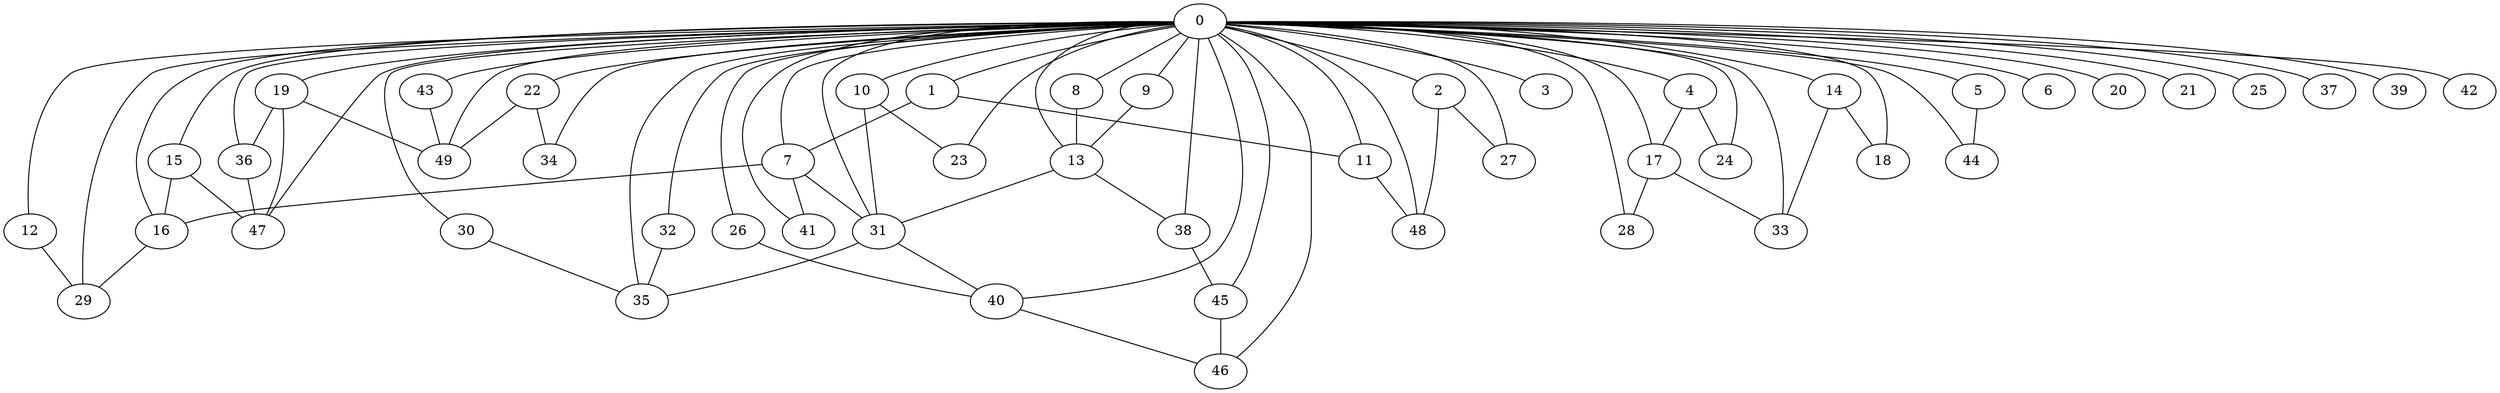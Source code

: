 
graph graphname {
    0 -- 1
0 -- 2
0 -- 3
0 -- 4
0 -- 5
0 -- 6
0 -- 7
0 -- 8
0 -- 9
0 -- 10
0 -- 11
0 -- 12
0 -- 13
0 -- 14
0 -- 15
0 -- 16
0 -- 17
0 -- 18
0 -- 19
0 -- 20
0 -- 21
0 -- 22
0 -- 23
0 -- 24
0 -- 25
0 -- 26
0 -- 27
0 -- 28
0 -- 29
0 -- 30
0 -- 31
0 -- 32
0 -- 33
0 -- 34
0 -- 35
0 -- 36
0 -- 37
0 -- 38
0 -- 39
0 -- 40
0 -- 41
0 -- 42
0 -- 43
0 -- 44
0 -- 45
0 -- 46
0 -- 47
0 -- 48
0 -- 49
1 -- 11
1 -- 7
2 -- 27
2 -- 48
4 -- 24
4 -- 17
5 -- 44
7 -- 16
7 -- 41
7 -- 31
8 -- 13
9 -- 13
10 -- 31
10 -- 23
11 -- 48
12 -- 29
13 -- 38
13 -- 31
14 -- 33
14 -- 18
15 -- 47
15 -- 16
16 -- 29
17 -- 28
17 -- 33
19 -- 36
19 -- 47
19 -- 49
22 -- 34
22 -- 49
26 -- 40
30 -- 35
31 -- 40
31 -- 35
32 -- 35
36 -- 47
38 -- 45
40 -- 46
43 -- 49
45 -- 46

}
